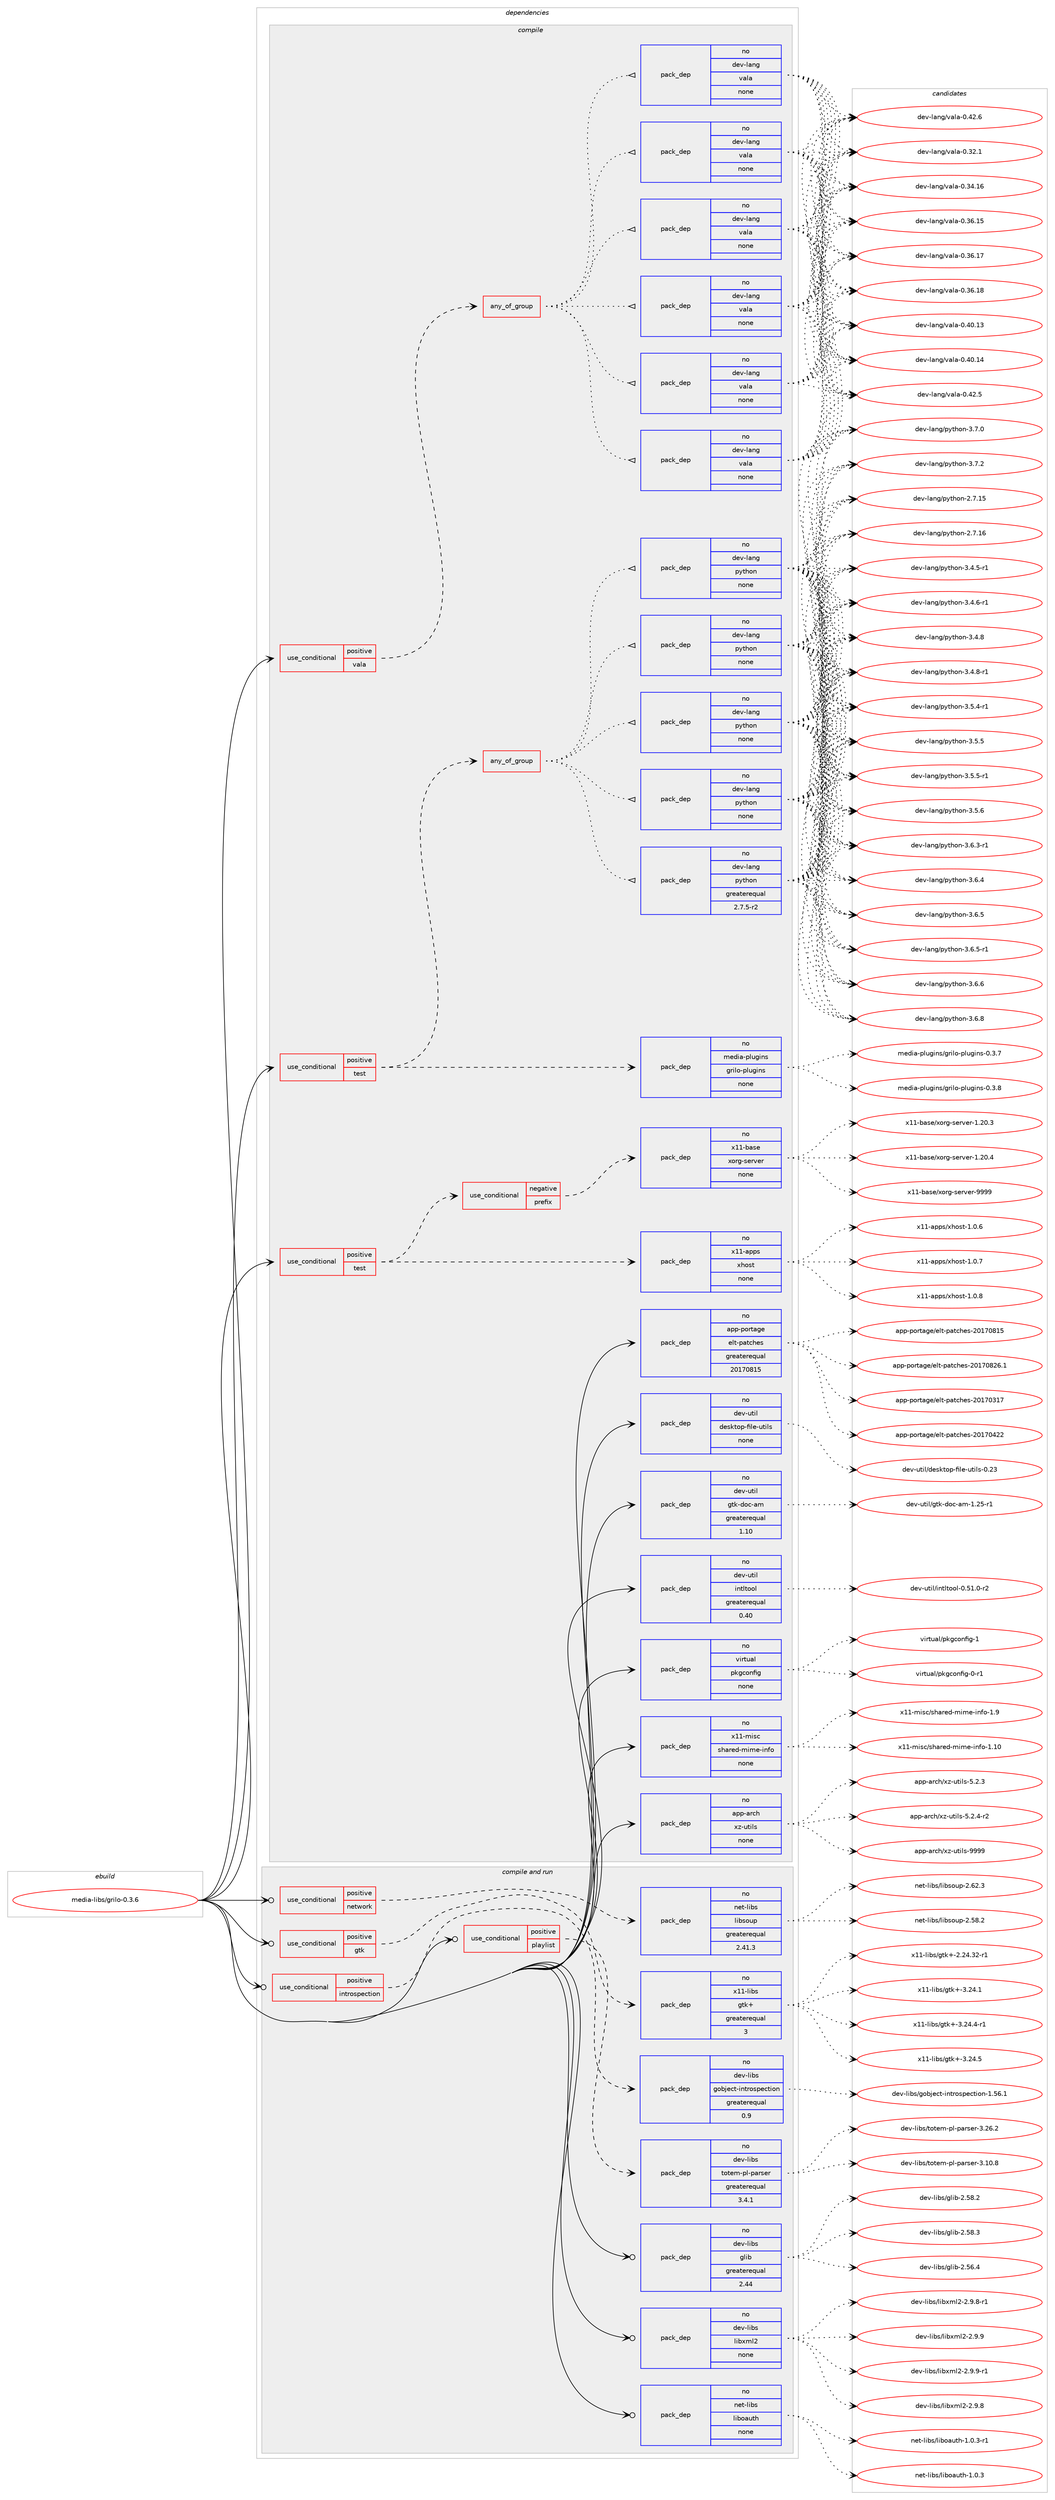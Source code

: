 digraph prolog {

# *************
# Graph options
# *************

newrank=true;
concentrate=true;
compound=true;
graph [rankdir=LR,fontname=Helvetica,fontsize=10,ranksep=1.5];#, ranksep=2.5, nodesep=0.2];
edge  [arrowhead=vee];
node  [fontname=Helvetica,fontsize=10];

# **********
# The ebuild
# **********

subgraph cluster_leftcol {
color=gray;
rank=same;
label=<<i>ebuild</i>>;
id [label="media-libs/grilo-0.3.6", color=red, width=4, href="../media-libs/grilo-0.3.6.svg"];
}

# ****************
# The dependencies
# ****************

subgraph cluster_midcol {
color=gray;
label=<<i>dependencies</i>>;
subgraph cluster_compile {
fillcolor="#eeeeee";
style=filled;
label=<<i>compile</i>>;
subgraph cond434010 {
dependency1610863 [label=<<TABLE BORDER="0" CELLBORDER="1" CELLSPACING="0" CELLPADDING="4"><TR><TD ROWSPAN="3" CELLPADDING="10">use_conditional</TD></TR><TR><TD>positive</TD></TR><TR><TD>test</TD></TR></TABLE>>, shape=none, color=red];
subgraph any25020 {
dependency1610864 [label=<<TABLE BORDER="0" CELLBORDER="1" CELLSPACING="0" CELLPADDING="4"><TR><TD CELLPADDING="10">any_of_group</TD></TR></TABLE>>, shape=none, color=red];subgraph pack1151134 {
dependency1610865 [label=<<TABLE BORDER="0" CELLBORDER="1" CELLSPACING="0" CELLPADDING="4" WIDTH="220"><TR><TD ROWSPAN="6" CELLPADDING="30">pack_dep</TD></TR><TR><TD WIDTH="110">no</TD></TR><TR><TD>dev-lang</TD></TR><TR><TD>python</TD></TR><TR><TD>none</TD></TR><TR><TD></TD></TR></TABLE>>, shape=none, color=blue];
}
dependency1610864:e -> dependency1610865:w [weight=20,style="dotted",arrowhead="oinv"];
subgraph pack1151135 {
dependency1610866 [label=<<TABLE BORDER="0" CELLBORDER="1" CELLSPACING="0" CELLPADDING="4" WIDTH="220"><TR><TD ROWSPAN="6" CELLPADDING="30">pack_dep</TD></TR><TR><TD WIDTH="110">no</TD></TR><TR><TD>dev-lang</TD></TR><TR><TD>python</TD></TR><TR><TD>none</TD></TR><TR><TD></TD></TR></TABLE>>, shape=none, color=blue];
}
dependency1610864:e -> dependency1610866:w [weight=20,style="dotted",arrowhead="oinv"];
subgraph pack1151136 {
dependency1610867 [label=<<TABLE BORDER="0" CELLBORDER="1" CELLSPACING="0" CELLPADDING="4" WIDTH="220"><TR><TD ROWSPAN="6" CELLPADDING="30">pack_dep</TD></TR><TR><TD WIDTH="110">no</TD></TR><TR><TD>dev-lang</TD></TR><TR><TD>python</TD></TR><TR><TD>none</TD></TR><TR><TD></TD></TR></TABLE>>, shape=none, color=blue];
}
dependency1610864:e -> dependency1610867:w [weight=20,style="dotted",arrowhead="oinv"];
subgraph pack1151137 {
dependency1610868 [label=<<TABLE BORDER="0" CELLBORDER="1" CELLSPACING="0" CELLPADDING="4" WIDTH="220"><TR><TD ROWSPAN="6" CELLPADDING="30">pack_dep</TD></TR><TR><TD WIDTH="110">no</TD></TR><TR><TD>dev-lang</TD></TR><TR><TD>python</TD></TR><TR><TD>none</TD></TR><TR><TD></TD></TR></TABLE>>, shape=none, color=blue];
}
dependency1610864:e -> dependency1610868:w [weight=20,style="dotted",arrowhead="oinv"];
subgraph pack1151138 {
dependency1610869 [label=<<TABLE BORDER="0" CELLBORDER="1" CELLSPACING="0" CELLPADDING="4" WIDTH="220"><TR><TD ROWSPAN="6" CELLPADDING="30">pack_dep</TD></TR><TR><TD WIDTH="110">no</TD></TR><TR><TD>dev-lang</TD></TR><TR><TD>python</TD></TR><TR><TD>greaterequal</TD></TR><TR><TD>2.7.5-r2</TD></TR></TABLE>>, shape=none, color=blue];
}
dependency1610864:e -> dependency1610869:w [weight=20,style="dotted",arrowhead="oinv"];
}
dependency1610863:e -> dependency1610864:w [weight=20,style="dashed",arrowhead="vee"];
subgraph pack1151139 {
dependency1610870 [label=<<TABLE BORDER="0" CELLBORDER="1" CELLSPACING="0" CELLPADDING="4" WIDTH="220"><TR><TD ROWSPAN="6" CELLPADDING="30">pack_dep</TD></TR><TR><TD WIDTH="110">no</TD></TR><TR><TD>media-plugins</TD></TR><TR><TD>grilo-plugins</TD></TR><TR><TD>none</TD></TR><TR><TD></TD></TR></TABLE>>, shape=none, color=blue];
}
dependency1610863:e -> dependency1610870:w [weight=20,style="dashed",arrowhead="vee"];
}
id:e -> dependency1610863:w [weight=20,style="solid",arrowhead="vee"];
subgraph cond434011 {
dependency1610871 [label=<<TABLE BORDER="0" CELLBORDER="1" CELLSPACING="0" CELLPADDING="4"><TR><TD ROWSPAN="3" CELLPADDING="10">use_conditional</TD></TR><TR><TD>positive</TD></TR><TR><TD>test</TD></TR></TABLE>>, shape=none, color=red];
subgraph cond434012 {
dependency1610872 [label=<<TABLE BORDER="0" CELLBORDER="1" CELLSPACING="0" CELLPADDING="4"><TR><TD ROWSPAN="3" CELLPADDING="10">use_conditional</TD></TR><TR><TD>negative</TD></TR><TR><TD>prefix</TD></TR></TABLE>>, shape=none, color=red];
subgraph pack1151140 {
dependency1610873 [label=<<TABLE BORDER="0" CELLBORDER="1" CELLSPACING="0" CELLPADDING="4" WIDTH="220"><TR><TD ROWSPAN="6" CELLPADDING="30">pack_dep</TD></TR><TR><TD WIDTH="110">no</TD></TR><TR><TD>x11-base</TD></TR><TR><TD>xorg-server</TD></TR><TR><TD>none</TD></TR><TR><TD></TD></TR></TABLE>>, shape=none, color=blue];
}
dependency1610872:e -> dependency1610873:w [weight=20,style="dashed",arrowhead="vee"];
}
dependency1610871:e -> dependency1610872:w [weight=20,style="dashed",arrowhead="vee"];
subgraph pack1151141 {
dependency1610874 [label=<<TABLE BORDER="0" CELLBORDER="1" CELLSPACING="0" CELLPADDING="4" WIDTH="220"><TR><TD ROWSPAN="6" CELLPADDING="30">pack_dep</TD></TR><TR><TD WIDTH="110">no</TD></TR><TR><TD>x11-apps</TD></TR><TR><TD>xhost</TD></TR><TR><TD>none</TD></TR><TR><TD></TD></TR></TABLE>>, shape=none, color=blue];
}
dependency1610871:e -> dependency1610874:w [weight=20,style="dashed",arrowhead="vee"];
}
id:e -> dependency1610871:w [weight=20,style="solid",arrowhead="vee"];
subgraph cond434013 {
dependency1610875 [label=<<TABLE BORDER="0" CELLBORDER="1" CELLSPACING="0" CELLPADDING="4"><TR><TD ROWSPAN="3" CELLPADDING="10">use_conditional</TD></TR><TR><TD>positive</TD></TR><TR><TD>vala</TD></TR></TABLE>>, shape=none, color=red];
subgraph any25021 {
dependency1610876 [label=<<TABLE BORDER="0" CELLBORDER="1" CELLSPACING="0" CELLPADDING="4"><TR><TD CELLPADDING="10">any_of_group</TD></TR></TABLE>>, shape=none, color=red];subgraph pack1151142 {
dependency1610877 [label=<<TABLE BORDER="0" CELLBORDER="1" CELLSPACING="0" CELLPADDING="4" WIDTH="220"><TR><TD ROWSPAN="6" CELLPADDING="30">pack_dep</TD></TR><TR><TD WIDTH="110">no</TD></TR><TR><TD>dev-lang</TD></TR><TR><TD>vala</TD></TR><TR><TD>none</TD></TR><TR><TD></TD></TR></TABLE>>, shape=none, color=blue];
}
dependency1610876:e -> dependency1610877:w [weight=20,style="dotted",arrowhead="oinv"];
subgraph pack1151143 {
dependency1610878 [label=<<TABLE BORDER="0" CELLBORDER="1" CELLSPACING="0" CELLPADDING="4" WIDTH="220"><TR><TD ROWSPAN="6" CELLPADDING="30">pack_dep</TD></TR><TR><TD WIDTH="110">no</TD></TR><TR><TD>dev-lang</TD></TR><TR><TD>vala</TD></TR><TR><TD>none</TD></TR><TR><TD></TD></TR></TABLE>>, shape=none, color=blue];
}
dependency1610876:e -> dependency1610878:w [weight=20,style="dotted",arrowhead="oinv"];
subgraph pack1151144 {
dependency1610879 [label=<<TABLE BORDER="0" CELLBORDER="1" CELLSPACING="0" CELLPADDING="4" WIDTH="220"><TR><TD ROWSPAN="6" CELLPADDING="30">pack_dep</TD></TR><TR><TD WIDTH="110">no</TD></TR><TR><TD>dev-lang</TD></TR><TR><TD>vala</TD></TR><TR><TD>none</TD></TR><TR><TD></TD></TR></TABLE>>, shape=none, color=blue];
}
dependency1610876:e -> dependency1610879:w [weight=20,style="dotted",arrowhead="oinv"];
subgraph pack1151145 {
dependency1610880 [label=<<TABLE BORDER="0" CELLBORDER="1" CELLSPACING="0" CELLPADDING="4" WIDTH="220"><TR><TD ROWSPAN="6" CELLPADDING="30">pack_dep</TD></TR><TR><TD WIDTH="110">no</TD></TR><TR><TD>dev-lang</TD></TR><TR><TD>vala</TD></TR><TR><TD>none</TD></TR><TR><TD></TD></TR></TABLE>>, shape=none, color=blue];
}
dependency1610876:e -> dependency1610880:w [weight=20,style="dotted",arrowhead="oinv"];
subgraph pack1151146 {
dependency1610881 [label=<<TABLE BORDER="0" CELLBORDER="1" CELLSPACING="0" CELLPADDING="4" WIDTH="220"><TR><TD ROWSPAN="6" CELLPADDING="30">pack_dep</TD></TR><TR><TD WIDTH="110">no</TD></TR><TR><TD>dev-lang</TD></TR><TR><TD>vala</TD></TR><TR><TD>none</TD></TR><TR><TD></TD></TR></TABLE>>, shape=none, color=blue];
}
dependency1610876:e -> dependency1610881:w [weight=20,style="dotted",arrowhead="oinv"];
subgraph pack1151147 {
dependency1610882 [label=<<TABLE BORDER="0" CELLBORDER="1" CELLSPACING="0" CELLPADDING="4" WIDTH="220"><TR><TD ROWSPAN="6" CELLPADDING="30">pack_dep</TD></TR><TR><TD WIDTH="110">no</TD></TR><TR><TD>dev-lang</TD></TR><TR><TD>vala</TD></TR><TR><TD>none</TD></TR><TR><TD></TD></TR></TABLE>>, shape=none, color=blue];
}
dependency1610876:e -> dependency1610882:w [weight=20,style="dotted",arrowhead="oinv"];
}
dependency1610875:e -> dependency1610876:w [weight=20,style="dashed",arrowhead="vee"];
}
id:e -> dependency1610875:w [weight=20,style="solid",arrowhead="vee"];
subgraph pack1151148 {
dependency1610883 [label=<<TABLE BORDER="0" CELLBORDER="1" CELLSPACING="0" CELLPADDING="4" WIDTH="220"><TR><TD ROWSPAN="6" CELLPADDING="30">pack_dep</TD></TR><TR><TD WIDTH="110">no</TD></TR><TR><TD>app-arch</TD></TR><TR><TD>xz-utils</TD></TR><TR><TD>none</TD></TR><TR><TD></TD></TR></TABLE>>, shape=none, color=blue];
}
id:e -> dependency1610883:w [weight=20,style="solid",arrowhead="vee"];
subgraph pack1151149 {
dependency1610884 [label=<<TABLE BORDER="0" CELLBORDER="1" CELLSPACING="0" CELLPADDING="4" WIDTH="220"><TR><TD ROWSPAN="6" CELLPADDING="30">pack_dep</TD></TR><TR><TD WIDTH="110">no</TD></TR><TR><TD>app-portage</TD></TR><TR><TD>elt-patches</TD></TR><TR><TD>greaterequal</TD></TR><TR><TD>20170815</TD></TR></TABLE>>, shape=none, color=blue];
}
id:e -> dependency1610884:w [weight=20,style="solid",arrowhead="vee"];
subgraph pack1151150 {
dependency1610885 [label=<<TABLE BORDER="0" CELLBORDER="1" CELLSPACING="0" CELLPADDING="4" WIDTH="220"><TR><TD ROWSPAN="6" CELLPADDING="30">pack_dep</TD></TR><TR><TD WIDTH="110">no</TD></TR><TR><TD>dev-util</TD></TR><TR><TD>desktop-file-utils</TD></TR><TR><TD>none</TD></TR><TR><TD></TD></TR></TABLE>>, shape=none, color=blue];
}
id:e -> dependency1610885:w [weight=20,style="solid",arrowhead="vee"];
subgraph pack1151151 {
dependency1610886 [label=<<TABLE BORDER="0" CELLBORDER="1" CELLSPACING="0" CELLPADDING="4" WIDTH="220"><TR><TD ROWSPAN="6" CELLPADDING="30">pack_dep</TD></TR><TR><TD WIDTH="110">no</TD></TR><TR><TD>dev-util</TD></TR><TR><TD>gtk-doc-am</TD></TR><TR><TD>greaterequal</TD></TR><TR><TD>1.10</TD></TR></TABLE>>, shape=none, color=blue];
}
id:e -> dependency1610886:w [weight=20,style="solid",arrowhead="vee"];
subgraph pack1151152 {
dependency1610887 [label=<<TABLE BORDER="0" CELLBORDER="1" CELLSPACING="0" CELLPADDING="4" WIDTH="220"><TR><TD ROWSPAN="6" CELLPADDING="30">pack_dep</TD></TR><TR><TD WIDTH="110">no</TD></TR><TR><TD>dev-util</TD></TR><TR><TD>intltool</TD></TR><TR><TD>greaterequal</TD></TR><TR><TD>0.40</TD></TR></TABLE>>, shape=none, color=blue];
}
id:e -> dependency1610887:w [weight=20,style="solid",arrowhead="vee"];
subgraph pack1151153 {
dependency1610888 [label=<<TABLE BORDER="0" CELLBORDER="1" CELLSPACING="0" CELLPADDING="4" WIDTH="220"><TR><TD ROWSPAN="6" CELLPADDING="30">pack_dep</TD></TR><TR><TD WIDTH="110">no</TD></TR><TR><TD>virtual</TD></TR><TR><TD>pkgconfig</TD></TR><TR><TD>none</TD></TR><TR><TD></TD></TR></TABLE>>, shape=none, color=blue];
}
id:e -> dependency1610888:w [weight=20,style="solid",arrowhead="vee"];
subgraph pack1151154 {
dependency1610889 [label=<<TABLE BORDER="0" CELLBORDER="1" CELLSPACING="0" CELLPADDING="4" WIDTH="220"><TR><TD ROWSPAN="6" CELLPADDING="30">pack_dep</TD></TR><TR><TD WIDTH="110">no</TD></TR><TR><TD>x11-misc</TD></TR><TR><TD>shared-mime-info</TD></TR><TR><TD>none</TD></TR><TR><TD></TD></TR></TABLE>>, shape=none, color=blue];
}
id:e -> dependency1610889:w [weight=20,style="solid",arrowhead="vee"];
}
subgraph cluster_compileandrun {
fillcolor="#eeeeee";
style=filled;
label=<<i>compile and run</i>>;
subgraph cond434014 {
dependency1610890 [label=<<TABLE BORDER="0" CELLBORDER="1" CELLSPACING="0" CELLPADDING="4"><TR><TD ROWSPAN="3" CELLPADDING="10">use_conditional</TD></TR><TR><TD>positive</TD></TR><TR><TD>gtk</TD></TR></TABLE>>, shape=none, color=red];
subgraph pack1151155 {
dependency1610891 [label=<<TABLE BORDER="0" CELLBORDER="1" CELLSPACING="0" CELLPADDING="4" WIDTH="220"><TR><TD ROWSPAN="6" CELLPADDING="30">pack_dep</TD></TR><TR><TD WIDTH="110">no</TD></TR><TR><TD>x11-libs</TD></TR><TR><TD>gtk+</TD></TR><TR><TD>greaterequal</TD></TR><TR><TD>3</TD></TR></TABLE>>, shape=none, color=blue];
}
dependency1610890:e -> dependency1610891:w [weight=20,style="dashed",arrowhead="vee"];
}
id:e -> dependency1610890:w [weight=20,style="solid",arrowhead="odotvee"];
subgraph cond434015 {
dependency1610892 [label=<<TABLE BORDER="0" CELLBORDER="1" CELLSPACING="0" CELLPADDING="4"><TR><TD ROWSPAN="3" CELLPADDING="10">use_conditional</TD></TR><TR><TD>positive</TD></TR><TR><TD>introspection</TD></TR></TABLE>>, shape=none, color=red];
subgraph pack1151156 {
dependency1610893 [label=<<TABLE BORDER="0" CELLBORDER="1" CELLSPACING="0" CELLPADDING="4" WIDTH="220"><TR><TD ROWSPAN="6" CELLPADDING="30">pack_dep</TD></TR><TR><TD WIDTH="110">no</TD></TR><TR><TD>dev-libs</TD></TR><TR><TD>gobject-introspection</TD></TR><TR><TD>greaterequal</TD></TR><TR><TD>0.9</TD></TR></TABLE>>, shape=none, color=blue];
}
dependency1610892:e -> dependency1610893:w [weight=20,style="dashed",arrowhead="vee"];
}
id:e -> dependency1610892:w [weight=20,style="solid",arrowhead="odotvee"];
subgraph cond434016 {
dependency1610894 [label=<<TABLE BORDER="0" CELLBORDER="1" CELLSPACING="0" CELLPADDING="4"><TR><TD ROWSPAN="3" CELLPADDING="10">use_conditional</TD></TR><TR><TD>positive</TD></TR><TR><TD>network</TD></TR></TABLE>>, shape=none, color=red];
subgraph pack1151157 {
dependency1610895 [label=<<TABLE BORDER="0" CELLBORDER="1" CELLSPACING="0" CELLPADDING="4" WIDTH="220"><TR><TD ROWSPAN="6" CELLPADDING="30">pack_dep</TD></TR><TR><TD WIDTH="110">no</TD></TR><TR><TD>net-libs</TD></TR><TR><TD>libsoup</TD></TR><TR><TD>greaterequal</TD></TR><TR><TD>2.41.3</TD></TR></TABLE>>, shape=none, color=blue];
}
dependency1610894:e -> dependency1610895:w [weight=20,style="dashed",arrowhead="vee"];
}
id:e -> dependency1610894:w [weight=20,style="solid",arrowhead="odotvee"];
subgraph cond434017 {
dependency1610896 [label=<<TABLE BORDER="0" CELLBORDER="1" CELLSPACING="0" CELLPADDING="4"><TR><TD ROWSPAN="3" CELLPADDING="10">use_conditional</TD></TR><TR><TD>positive</TD></TR><TR><TD>playlist</TD></TR></TABLE>>, shape=none, color=red];
subgraph pack1151158 {
dependency1610897 [label=<<TABLE BORDER="0" CELLBORDER="1" CELLSPACING="0" CELLPADDING="4" WIDTH="220"><TR><TD ROWSPAN="6" CELLPADDING="30">pack_dep</TD></TR><TR><TD WIDTH="110">no</TD></TR><TR><TD>dev-libs</TD></TR><TR><TD>totem-pl-parser</TD></TR><TR><TD>greaterequal</TD></TR><TR><TD>3.4.1</TD></TR></TABLE>>, shape=none, color=blue];
}
dependency1610896:e -> dependency1610897:w [weight=20,style="dashed",arrowhead="vee"];
}
id:e -> dependency1610896:w [weight=20,style="solid",arrowhead="odotvee"];
subgraph pack1151159 {
dependency1610898 [label=<<TABLE BORDER="0" CELLBORDER="1" CELLSPACING="0" CELLPADDING="4" WIDTH="220"><TR><TD ROWSPAN="6" CELLPADDING="30">pack_dep</TD></TR><TR><TD WIDTH="110">no</TD></TR><TR><TD>dev-libs</TD></TR><TR><TD>glib</TD></TR><TR><TD>greaterequal</TD></TR><TR><TD>2.44</TD></TR></TABLE>>, shape=none, color=blue];
}
id:e -> dependency1610898:w [weight=20,style="solid",arrowhead="odotvee"];
subgraph pack1151160 {
dependency1610899 [label=<<TABLE BORDER="0" CELLBORDER="1" CELLSPACING="0" CELLPADDING="4" WIDTH="220"><TR><TD ROWSPAN="6" CELLPADDING="30">pack_dep</TD></TR><TR><TD WIDTH="110">no</TD></TR><TR><TD>dev-libs</TD></TR><TR><TD>libxml2</TD></TR><TR><TD>none</TD></TR><TR><TD></TD></TR></TABLE>>, shape=none, color=blue];
}
id:e -> dependency1610899:w [weight=20,style="solid",arrowhead="odotvee"];
subgraph pack1151161 {
dependency1610900 [label=<<TABLE BORDER="0" CELLBORDER="1" CELLSPACING="0" CELLPADDING="4" WIDTH="220"><TR><TD ROWSPAN="6" CELLPADDING="30">pack_dep</TD></TR><TR><TD WIDTH="110">no</TD></TR><TR><TD>net-libs</TD></TR><TR><TD>liboauth</TD></TR><TR><TD>none</TD></TR><TR><TD></TD></TR></TABLE>>, shape=none, color=blue];
}
id:e -> dependency1610900:w [weight=20,style="solid",arrowhead="odotvee"];
}
subgraph cluster_run {
fillcolor="#eeeeee";
style=filled;
label=<<i>run</i>>;
}
}

# **************
# The candidates
# **************

subgraph cluster_choices {
rank=same;
color=gray;
label=<<i>candidates</i>>;

subgraph choice1151134 {
color=black;
nodesep=1;
choice10010111845108971101034711212111610411111045504655464953 [label="dev-lang/python-2.7.15", color=red, width=4,href="../dev-lang/python-2.7.15.svg"];
choice10010111845108971101034711212111610411111045504655464954 [label="dev-lang/python-2.7.16", color=red, width=4,href="../dev-lang/python-2.7.16.svg"];
choice1001011184510897110103471121211161041111104551465246534511449 [label="dev-lang/python-3.4.5-r1", color=red, width=4,href="../dev-lang/python-3.4.5-r1.svg"];
choice1001011184510897110103471121211161041111104551465246544511449 [label="dev-lang/python-3.4.6-r1", color=red, width=4,href="../dev-lang/python-3.4.6-r1.svg"];
choice100101118451089711010347112121116104111110455146524656 [label="dev-lang/python-3.4.8", color=red, width=4,href="../dev-lang/python-3.4.8.svg"];
choice1001011184510897110103471121211161041111104551465246564511449 [label="dev-lang/python-3.4.8-r1", color=red, width=4,href="../dev-lang/python-3.4.8-r1.svg"];
choice1001011184510897110103471121211161041111104551465346524511449 [label="dev-lang/python-3.5.4-r1", color=red, width=4,href="../dev-lang/python-3.5.4-r1.svg"];
choice100101118451089711010347112121116104111110455146534653 [label="dev-lang/python-3.5.5", color=red, width=4,href="../dev-lang/python-3.5.5.svg"];
choice1001011184510897110103471121211161041111104551465346534511449 [label="dev-lang/python-3.5.5-r1", color=red, width=4,href="../dev-lang/python-3.5.5-r1.svg"];
choice100101118451089711010347112121116104111110455146534654 [label="dev-lang/python-3.5.6", color=red, width=4,href="../dev-lang/python-3.5.6.svg"];
choice1001011184510897110103471121211161041111104551465446514511449 [label="dev-lang/python-3.6.3-r1", color=red, width=4,href="../dev-lang/python-3.6.3-r1.svg"];
choice100101118451089711010347112121116104111110455146544652 [label="dev-lang/python-3.6.4", color=red, width=4,href="../dev-lang/python-3.6.4.svg"];
choice100101118451089711010347112121116104111110455146544653 [label="dev-lang/python-3.6.5", color=red, width=4,href="../dev-lang/python-3.6.5.svg"];
choice1001011184510897110103471121211161041111104551465446534511449 [label="dev-lang/python-3.6.5-r1", color=red, width=4,href="../dev-lang/python-3.6.5-r1.svg"];
choice100101118451089711010347112121116104111110455146544654 [label="dev-lang/python-3.6.6", color=red, width=4,href="../dev-lang/python-3.6.6.svg"];
choice100101118451089711010347112121116104111110455146544656 [label="dev-lang/python-3.6.8", color=red, width=4,href="../dev-lang/python-3.6.8.svg"];
choice100101118451089711010347112121116104111110455146554648 [label="dev-lang/python-3.7.0", color=red, width=4,href="../dev-lang/python-3.7.0.svg"];
choice100101118451089711010347112121116104111110455146554650 [label="dev-lang/python-3.7.2", color=red, width=4,href="../dev-lang/python-3.7.2.svg"];
dependency1610865:e -> choice10010111845108971101034711212111610411111045504655464953:w [style=dotted,weight="100"];
dependency1610865:e -> choice10010111845108971101034711212111610411111045504655464954:w [style=dotted,weight="100"];
dependency1610865:e -> choice1001011184510897110103471121211161041111104551465246534511449:w [style=dotted,weight="100"];
dependency1610865:e -> choice1001011184510897110103471121211161041111104551465246544511449:w [style=dotted,weight="100"];
dependency1610865:e -> choice100101118451089711010347112121116104111110455146524656:w [style=dotted,weight="100"];
dependency1610865:e -> choice1001011184510897110103471121211161041111104551465246564511449:w [style=dotted,weight="100"];
dependency1610865:e -> choice1001011184510897110103471121211161041111104551465346524511449:w [style=dotted,weight="100"];
dependency1610865:e -> choice100101118451089711010347112121116104111110455146534653:w [style=dotted,weight="100"];
dependency1610865:e -> choice1001011184510897110103471121211161041111104551465346534511449:w [style=dotted,weight="100"];
dependency1610865:e -> choice100101118451089711010347112121116104111110455146534654:w [style=dotted,weight="100"];
dependency1610865:e -> choice1001011184510897110103471121211161041111104551465446514511449:w [style=dotted,weight="100"];
dependency1610865:e -> choice100101118451089711010347112121116104111110455146544652:w [style=dotted,weight="100"];
dependency1610865:e -> choice100101118451089711010347112121116104111110455146544653:w [style=dotted,weight="100"];
dependency1610865:e -> choice1001011184510897110103471121211161041111104551465446534511449:w [style=dotted,weight="100"];
dependency1610865:e -> choice100101118451089711010347112121116104111110455146544654:w [style=dotted,weight="100"];
dependency1610865:e -> choice100101118451089711010347112121116104111110455146544656:w [style=dotted,weight="100"];
dependency1610865:e -> choice100101118451089711010347112121116104111110455146554648:w [style=dotted,weight="100"];
dependency1610865:e -> choice100101118451089711010347112121116104111110455146554650:w [style=dotted,weight="100"];
}
subgraph choice1151135 {
color=black;
nodesep=1;
choice10010111845108971101034711212111610411111045504655464953 [label="dev-lang/python-2.7.15", color=red, width=4,href="../dev-lang/python-2.7.15.svg"];
choice10010111845108971101034711212111610411111045504655464954 [label="dev-lang/python-2.7.16", color=red, width=4,href="../dev-lang/python-2.7.16.svg"];
choice1001011184510897110103471121211161041111104551465246534511449 [label="dev-lang/python-3.4.5-r1", color=red, width=4,href="../dev-lang/python-3.4.5-r1.svg"];
choice1001011184510897110103471121211161041111104551465246544511449 [label="dev-lang/python-3.4.6-r1", color=red, width=4,href="../dev-lang/python-3.4.6-r1.svg"];
choice100101118451089711010347112121116104111110455146524656 [label="dev-lang/python-3.4.8", color=red, width=4,href="../dev-lang/python-3.4.8.svg"];
choice1001011184510897110103471121211161041111104551465246564511449 [label="dev-lang/python-3.4.8-r1", color=red, width=4,href="../dev-lang/python-3.4.8-r1.svg"];
choice1001011184510897110103471121211161041111104551465346524511449 [label="dev-lang/python-3.5.4-r1", color=red, width=4,href="../dev-lang/python-3.5.4-r1.svg"];
choice100101118451089711010347112121116104111110455146534653 [label="dev-lang/python-3.5.5", color=red, width=4,href="../dev-lang/python-3.5.5.svg"];
choice1001011184510897110103471121211161041111104551465346534511449 [label="dev-lang/python-3.5.5-r1", color=red, width=4,href="../dev-lang/python-3.5.5-r1.svg"];
choice100101118451089711010347112121116104111110455146534654 [label="dev-lang/python-3.5.6", color=red, width=4,href="../dev-lang/python-3.5.6.svg"];
choice1001011184510897110103471121211161041111104551465446514511449 [label="dev-lang/python-3.6.3-r1", color=red, width=4,href="../dev-lang/python-3.6.3-r1.svg"];
choice100101118451089711010347112121116104111110455146544652 [label="dev-lang/python-3.6.4", color=red, width=4,href="../dev-lang/python-3.6.4.svg"];
choice100101118451089711010347112121116104111110455146544653 [label="dev-lang/python-3.6.5", color=red, width=4,href="../dev-lang/python-3.6.5.svg"];
choice1001011184510897110103471121211161041111104551465446534511449 [label="dev-lang/python-3.6.5-r1", color=red, width=4,href="../dev-lang/python-3.6.5-r1.svg"];
choice100101118451089711010347112121116104111110455146544654 [label="dev-lang/python-3.6.6", color=red, width=4,href="../dev-lang/python-3.6.6.svg"];
choice100101118451089711010347112121116104111110455146544656 [label="dev-lang/python-3.6.8", color=red, width=4,href="../dev-lang/python-3.6.8.svg"];
choice100101118451089711010347112121116104111110455146554648 [label="dev-lang/python-3.7.0", color=red, width=4,href="../dev-lang/python-3.7.0.svg"];
choice100101118451089711010347112121116104111110455146554650 [label="dev-lang/python-3.7.2", color=red, width=4,href="../dev-lang/python-3.7.2.svg"];
dependency1610866:e -> choice10010111845108971101034711212111610411111045504655464953:w [style=dotted,weight="100"];
dependency1610866:e -> choice10010111845108971101034711212111610411111045504655464954:w [style=dotted,weight="100"];
dependency1610866:e -> choice1001011184510897110103471121211161041111104551465246534511449:w [style=dotted,weight="100"];
dependency1610866:e -> choice1001011184510897110103471121211161041111104551465246544511449:w [style=dotted,weight="100"];
dependency1610866:e -> choice100101118451089711010347112121116104111110455146524656:w [style=dotted,weight="100"];
dependency1610866:e -> choice1001011184510897110103471121211161041111104551465246564511449:w [style=dotted,weight="100"];
dependency1610866:e -> choice1001011184510897110103471121211161041111104551465346524511449:w [style=dotted,weight="100"];
dependency1610866:e -> choice100101118451089711010347112121116104111110455146534653:w [style=dotted,weight="100"];
dependency1610866:e -> choice1001011184510897110103471121211161041111104551465346534511449:w [style=dotted,weight="100"];
dependency1610866:e -> choice100101118451089711010347112121116104111110455146534654:w [style=dotted,weight="100"];
dependency1610866:e -> choice1001011184510897110103471121211161041111104551465446514511449:w [style=dotted,weight="100"];
dependency1610866:e -> choice100101118451089711010347112121116104111110455146544652:w [style=dotted,weight="100"];
dependency1610866:e -> choice100101118451089711010347112121116104111110455146544653:w [style=dotted,weight="100"];
dependency1610866:e -> choice1001011184510897110103471121211161041111104551465446534511449:w [style=dotted,weight="100"];
dependency1610866:e -> choice100101118451089711010347112121116104111110455146544654:w [style=dotted,weight="100"];
dependency1610866:e -> choice100101118451089711010347112121116104111110455146544656:w [style=dotted,weight="100"];
dependency1610866:e -> choice100101118451089711010347112121116104111110455146554648:w [style=dotted,weight="100"];
dependency1610866:e -> choice100101118451089711010347112121116104111110455146554650:w [style=dotted,weight="100"];
}
subgraph choice1151136 {
color=black;
nodesep=1;
choice10010111845108971101034711212111610411111045504655464953 [label="dev-lang/python-2.7.15", color=red, width=4,href="../dev-lang/python-2.7.15.svg"];
choice10010111845108971101034711212111610411111045504655464954 [label="dev-lang/python-2.7.16", color=red, width=4,href="../dev-lang/python-2.7.16.svg"];
choice1001011184510897110103471121211161041111104551465246534511449 [label="dev-lang/python-3.4.5-r1", color=red, width=4,href="../dev-lang/python-3.4.5-r1.svg"];
choice1001011184510897110103471121211161041111104551465246544511449 [label="dev-lang/python-3.4.6-r1", color=red, width=4,href="../dev-lang/python-3.4.6-r1.svg"];
choice100101118451089711010347112121116104111110455146524656 [label="dev-lang/python-3.4.8", color=red, width=4,href="../dev-lang/python-3.4.8.svg"];
choice1001011184510897110103471121211161041111104551465246564511449 [label="dev-lang/python-3.4.8-r1", color=red, width=4,href="../dev-lang/python-3.4.8-r1.svg"];
choice1001011184510897110103471121211161041111104551465346524511449 [label="dev-lang/python-3.5.4-r1", color=red, width=4,href="../dev-lang/python-3.5.4-r1.svg"];
choice100101118451089711010347112121116104111110455146534653 [label="dev-lang/python-3.5.5", color=red, width=4,href="../dev-lang/python-3.5.5.svg"];
choice1001011184510897110103471121211161041111104551465346534511449 [label="dev-lang/python-3.5.5-r1", color=red, width=4,href="../dev-lang/python-3.5.5-r1.svg"];
choice100101118451089711010347112121116104111110455146534654 [label="dev-lang/python-3.5.6", color=red, width=4,href="../dev-lang/python-3.5.6.svg"];
choice1001011184510897110103471121211161041111104551465446514511449 [label="dev-lang/python-3.6.3-r1", color=red, width=4,href="../dev-lang/python-3.6.3-r1.svg"];
choice100101118451089711010347112121116104111110455146544652 [label="dev-lang/python-3.6.4", color=red, width=4,href="../dev-lang/python-3.6.4.svg"];
choice100101118451089711010347112121116104111110455146544653 [label="dev-lang/python-3.6.5", color=red, width=4,href="../dev-lang/python-3.6.5.svg"];
choice1001011184510897110103471121211161041111104551465446534511449 [label="dev-lang/python-3.6.5-r1", color=red, width=4,href="../dev-lang/python-3.6.5-r1.svg"];
choice100101118451089711010347112121116104111110455146544654 [label="dev-lang/python-3.6.6", color=red, width=4,href="../dev-lang/python-3.6.6.svg"];
choice100101118451089711010347112121116104111110455146544656 [label="dev-lang/python-3.6.8", color=red, width=4,href="../dev-lang/python-3.6.8.svg"];
choice100101118451089711010347112121116104111110455146554648 [label="dev-lang/python-3.7.0", color=red, width=4,href="../dev-lang/python-3.7.0.svg"];
choice100101118451089711010347112121116104111110455146554650 [label="dev-lang/python-3.7.2", color=red, width=4,href="../dev-lang/python-3.7.2.svg"];
dependency1610867:e -> choice10010111845108971101034711212111610411111045504655464953:w [style=dotted,weight="100"];
dependency1610867:e -> choice10010111845108971101034711212111610411111045504655464954:w [style=dotted,weight="100"];
dependency1610867:e -> choice1001011184510897110103471121211161041111104551465246534511449:w [style=dotted,weight="100"];
dependency1610867:e -> choice1001011184510897110103471121211161041111104551465246544511449:w [style=dotted,weight="100"];
dependency1610867:e -> choice100101118451089711010347112121116104111110455146524656:w [style=dotted,weight="100"];
dependency1610867:e -> choice1001011184510897110103471121211161041111104551465246564511449:w [style=dotted,weight="100"];
dependency1610867:e -> choice1001011184510897110103471121211161041111104551465346524511449:w [style=dotted,weight="100"];
dependency1610867:e -> choice100101118451089711010347112121116104111110455146534653:w [style=dotted,weight="100"];
dependency1610867:e -> choice1001011184510897110103471121211161041111104551465346534511449:w [style=dotted,weight="100"];
dependency1610867:e -> choice100101118451089711010347112121116104111110455146534654:w [style=dotted,weight="100"];
dependency1610867:e -> choice1001011184510897110103471121211161041111104551465446514511449:w [style=dotted,weight="100"];
dependency1610867:e -> choice100101118451089711010347112121116104111110455146544652:w [style=dotted,weight="100"];
dependency1610867:e -> choice100101118451089711010347112121116104111110455146544653:w [style=dotted,weight="100"];
dependency1610867:e -> choice1001011184510897110103471121211161041111104551465446534511449:w [style=dotted,weight="100"];
dependency1610867:e -> choice100101118451089711010347112121116104111110455146544654:w [style=dotted,weight="100"];
dependency1610867:e -> choice100101118451089711010347112121116104111110455146544656:w [style=dotted,weight="100"];
dependency1610867:e -> choice100101118451089711010347112121116104111110455146554648:w [style=dotted,weight="100"];
dependency1610867:e -> choice100101118451089711010347112121116104111110455146554650:w [style=dotted,weight="100"];
}
subgraph choice1151137 {
color=black;
nodesep=1;
choice10010111845108971101034711212111610411111045504655464953 [label="dev-lang/python-2.7.15", color=red, width=4,href="../dev-lang/python-2.7.15.svg"];
choice10010111845108971101034711212111610411111045504655464954 [label="dev-lang/python-2.7.16", color=red, width=4,href="../dev-lang/python-2.7.16.svg"];
choice1001011184510897110103471121211161041111104551465246534511449 [label="dev-lang/python-3.4.5-r1", color=red, width=4,href="../dev-lang/python-3.4.5-r1.svg"];
choice1001011184510897110103471121211161041111104551465246544511449 [label="dev-lang/python-3.4.6-r1", color=red, width=4,href="../dev-lang/python-3.4.6-r1.svg"];
choice100101118451089711010347112121116104111110455146524656 [label="dev-lang/python-3.4.8", color=red, width=4,href="../dev-lang/python-3.4.8.svg"];
choice1001011184510897110103471121211161041111104551465246564511449 [label="dev-lang/python-3.4.8-r1", color=red, width=4,href="../dev-lang/python-3.4.8-r1.svg"];
choice1001011184510897110103471121211161041111104551465346524511449 [label="dev-lang/python-3.5.4-r1", color=red, width=4,href="../dev-lang/python-3.5.4-r1.svg"];
choice100101118451089711010347112121116104111110455146534653 [label="dev-lang/python-3.5.5", color=red, width=4,href="../dev-lang/python-3.5.5.svg"];
choice1001011184510897110103471121211161041111104551465346534511449 [label="dev-lang/python-3.5.5-r1", color=red, width=4,href="../dev-lang/python-3.5.5-r1.svg"];
choice100101118451089711010347112121116104111110455146534654 [label="dev-lang/python-3.5.6", color=red, width=4,href="../dev-lang/python-3.5.6.svg"];
choice1001011184510897110103471121211161041111104551465446514511449 [label="dev-lang/python-3.6.3-r1", color=red, width=4,href="../dev-lang/python-3.6.3-r1.svg"];
choice100101118451089711010347112121116104111110455146544652 [label="dev-lang/python-3.6.4", color=red, width=4,href="../dev-lang/python-3.6.4.svg"];
choice100101118451089711010347112121116104111110455146544653 [label="dev-lang/python-3.6.5", color=red, width=4,href="../dev-lang/python-3.6.5.svg"];
choice1001011184510897110103471121211161041111104551465446534511449 [label="dev-lang/python-3.6.5-r1", color=red, width=4,href="../dev-lang/python-3.6.5-r1.svg"];
choice100101118451089711010347112121116104111110455146544654 [label="dev-lang/python-3.6.6", color=red, width=4,href="../dev-lang/python-3.6.6.svg"];
choice100101118451089711010347112121116104111110455146544656 [label="dev-lang/python-3.6.8", color=red, width=4,href="../dev-lang/python-3.6.8.svg"];
choice100101118451089711010347112121116104111110455146554648 [label="dev-lang/python-3.7.0", color=red, width=4,href="../dev-lang/python-3.7.0.svg"];
choice100101118451089711010347112121116104111110455146554650 [label="dev-lang/python-3.7.2", color=red, width=4,href="../dev-lang/python-3.7.2.svg"];
dependency1610868:e -> choice10010111845108971101034711212111610411111045504655464953:w [style=dotted,weight="100"];
dependency1610868:e -> choice10010111845108971101034711212111610411111045504655464954:w [style=dotted,weight="100"];
dependency1610868:e -> choice1001011184510897110103471121211161041111104551465246534511449:w [style=dotted,weight="100"];
dependency1610868:e -> choice1001011184510897110103471121211161041111104551465246544511449:w [style=dotted,weight="100"];
dependency1610868:e -> choice100101118451089711010347112121116104111110455146524656:w [style=dotted,weight="100"];
dependency1610868:e -> choice1001011184510897110103471121211161041111104551465246564511449:w [style=dotted,weight="100"];
dependency1610868:e -> choice1001011184510897110103471121211161041111104551465346524511449:w [style=dotted,weight="100"];
dependency1610868:e -> choice100101118451089711010347112121116104111110455146534653:w [style=dotted,weight="100"];
dependency1610868:e -> choice1001011184510897110103471121211161041111104551465346534511449:w [style=dotted,weight="100"];
dependency1610868:e -> choice100101118451089711010347112121116104111110455146534654:w [style=dotted,weight="100"];
dependency1610868:e -> choice1001011184510897110103471121211161041111104551465446514511449:w [style=dotted,weight="100"];
dependency1610868:e -> choice100101118451089711010347112121116104111110455146544652:w [style=dotted,weight="100"];
dependency1610868:e -> choice100101118451089711010347112121116104111110455146544653:w [style=dotted,weight="100"];
dependency1610868:e -> choice1001011184510897110103471121211161041111104551465446534511449:w [style=dotted,weight="100"];
dependency1610868:e -> choice100101118451089711010347112121116104111110455146544654:w [style=dotted,weight="100"];
dependency1610868:e -> choice100101118451089711010347112121116104111110455146544656:w [style=dotted,weight="100"];
dependency1610868:e -> choice100101118451089711010347112121116104111110455146554648:w [style=dotted,weight="100"];
dependency1610868:e -> choice100101118451089711010347112121116104111110455146554650:w [style=dotted,weight="100"];
}
subgraph choice1151138 {
color=black;
nodesep=1;
choice10010111845108971101034711212111610411111045504655464953 [label="dev-lang/python-2.7.15", color=red, width=4,href="../dev-lang/python-2.7.15.svg"];
choice10010111845108971101034711212111610411111045504655464954 [label="dev-lang/python-2.7.16", color=red, width=4,href="../dev-lang/python-2.7.16.svg"];
choice1001011184510897110103471121211161041111104551465246534511449 [label="dev-lang/python-3.4.5-r1", color=red, width=4,href="../dev-lang/python-3.4.5-r1.svg"];
choice1001011184510897110103471121211161041111104551465246544511449 [label="dev-lang/python-3.4.6-r1", color=red, width=4,href="../dev-lang/python-3.4.6-r1.svg"];
choice100101118451089711010347112121116104111110455146524656 [label="dev-lang/python-3.4.8", color=red, width=4,href="../dev-lang/python-3.4.8.svg"];
choice1001011184510897110103471121211161041111104551465246564511449 [label="dev-lang/python-3.4.8-r1", color=red, width=4,href="../dev-lang/python-3.4.8-r1.svg"];
choice1001011184510897110103471121211161041111104551465346524511449 [label="dev-lang/python-3.5.4-r1", color=red, width=4,href="../dev-lang/python-3.5.4-r1.svg"];
choice100101118451089711010347112121116104111110455146534653 [label="dev-lang/python-3.5.5", color=red, width=4,href="../dev-lang/python-3.5.5.svg"];
choice1001011184510897110103471121211161041111104551465346534511449 [label="dev-lang/python-3.5.5-r1", color=red, width=4,href="../dev-lang/python-3.5.5-r1.svg"];
choice100101118451089711010347112121116104111110455146534654 [label="dev-lang/python-3.5.6", color=red, width=4,href="../dev-lang/python-3.5.6.svg"];
choice1001011184510897110103471121211161041111104551465446514511449 [label="dev-lang/python-3.6.3-r1", color=red, width=4,href="../dev-lang/python-3.6.3-r1.svg"];
choice100101118451089711010347112121116104111110455146544652 [label="dev-lang/python-3.6.4", color=red, width=4,href="../dev-lang/python-3.6.4.svg"];
choice100101118451089711010347112121116104111110455146544653 [label="dev-lang/python-3.6.5", color=red, width=4,href="../dev-lang/python-3.6.5.svg"];
choice1001011184510897110103471121211161041111104551465446534511449 [label="dev-lang/python-3.6.5-r1", color=red, width=4,href="../dev-lang/python-3.6.5-r1.svg"];
choice100101118451089711010347112121116104111110455146544654 [label="dev-lang/python-3.6.6", color=red, width=4,href="../dev-lang/python-3.6.6.svg"];
choice100101118451089711010347112121116104111110455146544656 [label="dev-lang/python-3.6.8", color=red, width=4,href="../dev-lang/python-3.6.8.svg"];
choice100101118451089711010347112121116104111110455146554648 [label="dev-lang/python-3.7.0", color=red, width=4,href="../dev-lang/python-3.7.0.svg"];
choice100101118451089711010347112121116104111110455146554650 [label="dev-lang/python-3.7.2", color=red, width=4,href="../dev-lang/python-3.7.2.svg"];
dependency1610869:e -> choice10010111845108971101034711212111610411111045504655464953:w [style=dotted,weight="100"];
dependency1610869:e -> choice10010111845108971101034711212111610411111045504655464954:w [style=dotted,weight="100"];
dependency1610869:e -> choice1001011184510897110103471121211161041111104551465246534511449:w [style=dotted,weight="100"];
dependency1610869:e -> choice1001011184510897110103471121211161041111104551465246544511449:w [style=dotted,weight="100"];
dependency1610869:e -> choice100101118451089711010347112121116104111110455146524656:w [style=dotted,weight="100"];
dependency1610869:e -> choice1001011184510897110103471121211161041111104551465246564511449:w [style=dotted,weight="100"];
dependency1610869:e -> choice1001011184510897110103471121211161041111104551465346524511449:w [style=dotted,weight="100"];
dependency1610869:e -> choice100101118451089711010347112121116104111110455146534653:w [style=dotted,weight="100"];
dependency1610869:e -> choice1001011184510897110103471121211161041111104551465346534511449:w [style=dotted,weight="100"];
dependency1610869:e -> choice100101118451089711010347112121116104111110455146534654:w [style=dotted,weight="100"];
dependency1610869:e -> choice1001011184510897110103471121211161041111104551465446514511449:w [style=dotted,weight="100"];
dependency1610869:e -> choice100101118451089711010347112121116104111110455146544652:w [style=dotted,weight="100"];
dependency1610869:e -> choice100101118451089711010347112121116104111110455146544653:w [style=dotted,weight="100"];
dependency1610869:e -> choice1001011184510897110103471121211161041111104551465446534511449:w [style=dotted,weight="100"];
dependency1610869:e -> choice100101118451089711010347112121116104111110455146544654:w [style=dotted,weight="100"];
dependency1610869:e -> choice100101118451089711010347112121116104111110455146544656:w [style=dotted,weight="100"];
dependency1610869:e -> choice100101118451089711010347112121116104111110455146554648:w [style=dotted,weight="100"];
dependency1610869:e -> choice100101118451089711010347112121116104111110455146554650:w [style=dotted,weight="100"];
}
subgraph choice1151139 {
color=black;
nodesep=1;
choice10910110010597451121081171031051101154710311410510811145112108117103105110115454846514655 [label="media-plugins/grilo-plugins-0.3.7", color=red, width=4,href="../media-plugins/grilo-plugins-0.3.7.svg"];
choice10910110010597451121081171031051101154710311410510811145112108117103105110115454846514656 [label="media-plugins/grilo-plugins-0.3.8", color=red, width=4,href="../media-plugins/grilo-plugins-0.3.8.svg"];
dependency1610870:e -> choice10910110010597451121081171031051101154710311410510811145112108117103105110115454846514655:w [style=dotted,weight="100"];
dependency1610870:e -> choice10910110010597451121081171031051101154710311410510811145112108117103105110115454846514656:w [style=dotted,weight="100"];
}
subgraph choice1151140 {
color=black;
nodesep=1;
choice1204949459897115101471201111141034511510111411810111445494650484651 [label="x11-base/xorg-server-1.20.3", color=red, width=4,href="../x11-base/xorg-server-1.20.3.svg"];
choice1204949459897115101471201111141034511510111411810111445494650484652 [label="x11-base/xorg-server-1.20.4", color=red, width=4,href="../x11-base/xorg-server-1.20.4.svg"];
choice120494945989711510147120111114103451151011141181011144557575757 [label="x11-base/xorg-server-9999", color=red, width=4,href="../x11-base/xorg-server-9999.svg"];
dependency1610873:e -> choice1204949459897115101471201111141034511510111411810111445494650484651:w [style=dotted,weight="100"];
dependency1610873:e -> choice1204949459897115101471201111141034511510111411810111445494650484652:w [style=dotted,weight="100"];
dependency1610873:e -> choice120494945989711510147120111114103451151011141181011144557575757:w [style=dotted,weight="100"];
}
subgraph choice1151141 {
color=black;
nodesep=1;
choice1204949459711211211547120104111115116454946484654 [label="x11-apps/xhost-1.0.6", color=red, width=4,href="../x11-apps/xhost-1.0.6.svg"];
choice1204949459711211211547120104111115116454946484655 [label="x11-apps/xhost-1.0.7", color=red, width=4,href="../x11-apps/xhost-1.0.7.svg"];
choice1204949459711211211547120104111115116454946484656 [label="x11-apps/xhost-1.0.8", color=red, width=4,href="../x11-apps/xhost-1.0.8.svg"];
dependency1610874:e -> choice1204949459711211211547120104111115116454946484654:w [style=dotted,weight="100"];
dependency1610874:e -> choice1204949459711211211547120104111115116454946484655:w [style=dotted,weight="100"];
dependency1610874:e -> choice1204949459711211211547120104111115116454946484656:w [style=dotted,weight="100"];
}
subgraph choice1151142 {
color=black;
nodesep=1;
choice100101118451089711010347118971089745484651504649 [label="dev-lang/vala-0.32.1", color=red, width=4,href="../dev-lang/vala-0.32.1.svg"];
choice10010111845108971101034711897108974548465152464954 [label="dev-lang/vala-0.34.16", color=red, width=4,href="../dev-lang/vala-0.34.16.svg"];
choice10010111845108971101034711897108974548465154464953 [label="dev-lang/vala-0.36.15", color=red, width=4,href="../dev-lang/vala-0.36.15.svg"];
choice10010111845108971101034711897108974548465154464955 [label="dev-lang/vala-0.36.17", color=red, width=4,href="../dev-lang/vala-0.36.17.svg"];
choice10010111845108971101034711897108974548465154464956 [label="dev-lang/vala-0.36.18", color=red, width=4,href="../dev-lang/vala-0.36.18.svg"];
choice10010111845108971101034711897108974548465248464951 [label="dev-lang/vala-0.40.13", color=red, width=4,href="../dev-lang/vala-0.40.13.svg"];
choice10010111845108971101034711897108974548465248464952 [label="dev-lang/vala-0.40.14", color=red, width=4,href="../dev-lang/vala-0.40.14.svg"];
choice100101118451089711010347118971089745484652504653 [label="dev-lang/vala-0.42.5", color=red, width=4,href="../dev-lang/vala-0.42.5.svg"];
choice100101118451089711010347118971089745484652504654 [label="dev-lang/vala-0.42.6", color=red, width=4,href="../dev-lang/vala-0.42.6.svg"];
dependency1610877:e -> choice100101118451089711010347118971089745484651504649:w [style=dotted,weight="100"];
dependency1610877:e -> choice10010111845108971101034711897108974548465152464954:w [style=dotted,weight="100"];
dependency1610877:e -> choice10010111845108971101034711897108974548465154464953:w [style=dotted,weight="100"];
dependency1610877:e -> choice10010111845108971101034711897108974548465154464955:w [style=dotted,weight="100"];
dependency1610877:e -> choice10010111845108971101034711897108974548465154464956:w [style=dotted,weight="100"];
dependency1610877:e -> choice10010111845108971101034711897108974548465248464951:w [style=dotted,weight="100"];
dependency1610877:e -> choice10010111845108971101034711897108974548465248464952:w [style=dotted,weight="100"];
dependency1610877:e -> choice100101118451089711010347118971089745484652504653:w [style=dotted,weight="100"];
dependency1610877:e -> choice100101118451089711010347118971089745484652504654:w [style=dotted,weight="100"];
}
subgraph choice1151143 {
color=black;
nodesep=1;
choice100101118451089711010347118971089745484651504649 [label="dev-lang/vala-0.32.1", color=red, width=4,href="../dev-lang/vala-0.32.1.svg"];
choice10010111845108971101034711897108974548465152464954 [label="dev-lang/vala-0.34.16", color=red, width=4,href="../dev-lang/vala-0.34.16.svg"];
choice10010111845108971101034711897108974548465154464953 [label="dev-lang/vala-0.36.15", color=red, width=4,href="../dev-lang/vala-0.36.15.svg"];
choice10010111845108971101034711897108974548465154464955 [label="dev-lang/vala-0.36.17", color=red, width=4,href="../dev-lang/vala-0.36.17.svg"];
choice10010111845108971101034711897108974548465154464956 [label="dev-lang/vala-0.36.18", color=red, width=4,href="../dev-lang/vala-0.36.18.svg"];
choice10010111845108971101034711897108974548465248464951 [label="dev-lang/vala-0.40.13", color=red, width=4,href="../dev-lang/vala-0.40.13.svg"];
choice10010111845108971101034711897108974548465248464952 [label="dev-lang/vala-0.40.14", color=red, width=4,href="../dev-lang/vala-0.40.14.svg"];
choice100101118451089711010347118971089745484652504653 [label="dev-lang/vala-0.42.5", color=red, width=4,href="../dev-lang/vala-0.42.5.svg"];
choice100101118451089711010347118971089745484652504654 [label="dev-lang/vala-0.42.6", color=red, width=4,href="../dev-lang/vala-0.42.6.svg"];
dependency1610878:e -> choice100101118451089711010347118971089745484651504649:w [style=dotted,weight="100"];
dependency1610878:e -> choice10010111845108971101034711897108974548465152464954:w [style=dotted,weight="100"];
dependency1610878:e -> choice10010111845108971101034711897108974548465154464953:w [style=dotted,weight="100"];
dependency1610878:e -> choice10010111845108971101034711897108974548465154464955:w [style=dotted,weight="100"];
dependency1610878:e -> choice10010111845108971101034711897108974548465154464956:w [style=dotted,weight="100"];
dependency1610878:e -> choice10010111845108971101034711897108974548465248464951:w [style=dotted,weight="100"];
dependency1610878:e -> choice10010111845108971101034711897108974548465248464952:w [style=dotted,weight="100"];
dependency1610878:e -> choice100101118451089711010347118971089745484652504653:w [style=dotted,weight="100"];
dependency1610878:e -> choice100101118451089711010347118971089745484652504654:w [style=dotted,weight="100"];
}
subgraph choice1151144 {
color=black;
nodesep=1;
choice100101118451089711010347118971089745484651504649 [label="dev-lang/vala-0.32.1", color=red, width=4,href="../dev-lang/vala-0.32.1.svg"];
choice10010111845108971101034711897108974548465152464954 [label="dev-lang/vala-0.34.16", color=red, width=4,href="../dev-lang/vala-0.34.16.svg"];
choice10010111845108971101034711897108974548465154464953 [label="dev-lang/vala-0.36.15", color=red, width=4,href="../dev-lang/vala-0.36.15.svg"];
choice10010111845108971101034711897108974548465154464955 [label="dev-lang/vala-0.36.17", color=red, width=4,href="../dev-lang/vala-0.36.17.svg"];
choice10010111845108971101034711897108974548465154464956 [label="dev-lang/vala-0.36.18", color=red, width=4,href="../dev-lang/vala-0.36.18.svg"];
choice10010111845108971101034711897108974548465248464951 [label="dev-lang/vala-0.40.13", color=red, width=4,href="../dev-lang/vala-0.40.13.svg"];
choice10010111845108971101034711897108974548465248464952 [label="dev-lang/vala-0.40.14", color=red, width=4,href="../dev-lang/vala-0.40.14.svg"];
choice100101118451089711010347118971089745484652504653 [label="dev-lang/vala-0.42.5", color=red, width=4,href="../dev-lang/vala-0.42.5.svg"];
choice100101118451089711010347118971089745484652504654 [label="dev-lang/vala-0.42.6", color=red, width=4,href="../dev-lang/vala-0.42.6.svg"];
dependency1610879:e -> choice100101118451089711010347118971089745484651504649:w [style=dotted,weight="100"];
dependency1610879:e -> choice10010111845108971101034711897108974548465152464954:w [style=dotted,weight="100"];
dependency1610879:e -> choice10010111845108971101034711897108974548465154464953:w [style=dotted,weight="100"];
dependency1610879:e -> choice10010111845108971101034711897108974548465154464955:w [style=dotted,weight="100"];
dependency1610879:e -> choice10010111845108971101034711897108974548465154464956:w [style=dotted,weight="100"];
dependency1610879:e -> choice10010111845108971101034711897108974548465248464951:w [style=dotted,weight="100"];
dependency1610879:e -> choice10010111845108971101034711897108974548465248464952:w [style=dotted,weight="100"];
dependency1610879:e -> choice100101118451089711010347118971089745484652504653:w [style=dotted,weight="100"];
dependency1610879:e -> choice100101118451089711010347118971089745484652504654:w [style=dotted,weight="100"];
}
subgraph choice1151145 {
color=black;
nodesep=1;
choice100101118451089711010347118971089745484651504649 [label="dev-lang/vala-0.32.1", color=red, width=4,href="../dev-lang/vala-0.32.1.svg"];
choice10010111845108971101034711897108974548465152464954 [label="dev-lang/vala-0.34.16", color=red, width=4,href="../dev-lang/vala-0.34.16.svg"];
choice10010111845108971101034711897108974548465154464953 [label="dev-lang/vala-0.36.15", color=red, width=4,href="../dev-lang/vala-0.36.15.svg"];
choice10010111845108971101034711897108974548465154464955 [label="dev-lang/vala-0.36.17", color=red, width=4,href="../dev-lang/vala-0.36.17.svg"];
choice10010111845108971101034711897108974548465154464956 [label="dev-lang/vala-0.36.18", color=red, width=4,href="../dev-lang/vala-0.36.18.svg"];
choice10010111845108971101034711897108974548465248464951 [label="dev-lang/vala-0.40.13", color=red, width=4,href="../dev-lang/vala-0.40.13.svg"];
choice10010111845108971101034711897108974548465248464952 [label="dev-lang/vala-0.40.14", color=red, width=4,href="../dev-lang/vala-0.40.14.svg"];
choice100101118451089711010347118971089745484652504653 [label="dev-lang/vala-0.42.5", color=red, width=4,href="../dev-lang/vala-0.42.5.svg"];
choice100101118451089711010347118971089745484652504654 [label="dev-lang/vala-0.42.6", color=red, width=4,href="../dev-lang/vala-0.42.6.svg"];
dependency1610880:e -> choice100101118451089711010347118971089745484651504649:w [style=dotted,weight="100"];
dependency1610880:e -> choice10010111845108971101034711897108974548465152464954:w [style=dotted,weight="100"];
dependency1610880:e -> choice10010111845108971101034711897108974548465154464953:w [style=dotted,weight="100"];
dependency1610880:e -> choice10010111845108971101034711897108974548465154464955:w [style=dotted,weight="100"];
dependency1610880:e -> choice10010111845108971101034711897108974548465154464956:w [style=dotted,weight="100"];
dependency1610880:e -> choice10010111845108971101034711897108974548465248464951:w [style=dotted,weight="100"];
dependency1610880:e -> choice10010111845108971101034711897108974548465248464952:w [style=dotted,weight="100"];
dependency1610880:e -> choice100101118451089711010347118971089745484652504653:w [style=dotted,weight="100"];
dependency1610880:e -> choice100101118451089711010347118971089745484652504654:w [style=dotted,weight="100"];
}
subgraph choice1151146 {
color=black;
nodesep=1;
choice100101118451089711010347118971089745484651504649 [label="dev-lang/vala-0.32.1", color=red, width=4,href="../dev-lang/vala-0.32.1.svg"];
choice10010111845108971101034711897108974548465152464954 [label="dev-lang/vala-0.34.16", color=red, width=4,href="../dev-lang/vala-0.34.16.svg"];
choice10010111845108971101034711897108974548465154464953 [label="dev-lang/vala-0.36.15", color=red, width=4,href="../dev-lang/vala-0.36.15.svg"];
choice10010111845108971101034711897108974548465154464955 [label="dev-lang/vala-0.36.17", color=red, width=4,href="../dev-lang/vala-0.36.17.svg"];
choice10010111845108971101034711897108974548465154464956 [label="dev-lang/vala-0.36.18", color=red, width=4,href="../dev-lang/vala-0.36.18.svg"];
choice10010111845108971101034711897108974548465248464951 [label="dev-lang/vala-0.40.13", color=red, width=4,href="../dev-lang/vala-0.40.13.svg"];
choice10010111845108971101034711897108974548465248464952 [label="dev-lang/vala-0.40.14", color=red, width=4,href="../dev-lang/vala-0.40.14.svg"];
choice100101118451089711010347118971089745484652504653 [label="dev-lang/vala-0.42.5", color=red, width=4,href="../dev-lang/vala-0.42.5.svg"];
choice100101118451089711010347118971089745484652504654 [label="dev-lang/vala-0.42.6", color=red, width=4,href="../dev-lang/vala-0.42.6.svg"];
dependency1610881:e -> choice100101118451089711010347118971089745484651504649:w [style=dotted,weight="100"];
dependency1610881:e -> choice10010111845108971101034711897108974548465152464954:w [style=dotted,weight="100"];
dependency1610881:e -> choice10010111845108971101034711897108974548465154464953:w [style=dotted,weight="100"];
dependency1610881:e -> choice10010111845108971101034711897108974548465154464955:w [style=dotted,weight="100"];
dependency1610881:e -> choice10010111845108971101034711897108974548465154464956:w [style=dotted,weight="100"];
dependency1610881:e -> choice10010111845108971101034711897108974548465248464951:w [style=dotted,weight="100"];
dependency1610881:e -> choice10010111845108971101034711897108974548465248464952:w [style=dotted,weight="100"];
dependency1610881:e -> choice100101118451089711010347118971089745484652504653:w [style=dotted,weight="100"];
dependency1610881:e -> choice100101118451089711010347118971089745484652504654:w [style=dotted,weight="100"];
}
subgraph choice1151147 {
color=black;
nodesep=1;
choice100101118451089711010347118971089745484651504649 [label="dev-lang/vala-0.32.1", color=red, width=4,href="../dev-lang/vala-0.32.1.svg"];
choice10010111845108971101034711897108974548465152464954 [label="dev-lang/vala-0.34.16", color=red, width=4,href="../dev-lang/vala-0.34.16.svg"];
choice10010111845108971101034711897108974548465154464953 [label="dev-lang/vala-0.36.15", color=red, width=4,href="../dev-lang/vala-0.36.15.svg"];
choice10010111845108971101034711897108974548465154464955 [label="dev-lang/vala-0.36.17", color=red, width=4,href="../dev-lang/vala-0.36.17.svg"];
choice10010111845108971101034711897108974548465154464956 [label="dev-lang/vala-0.36.18", color=red, width=4,href="../dev-lang/vala-0.36.18.svg"];
choice10010111845108971101034711897108974548465248464951 [label="dev-lang/vala-0.40.13", color=red, width=4,href="../dev-lang/vala-0.40.13.svg"];
choice10010111845108971101034711897108974548465248464952 [label="dev-lang/vala-0.40.14", color=red, width=4,href="../dev-lang/vala-0.40.14.svg"];
choice100101118451089711010347118971089745484652504653 [label="dev-lang/vala-0.42.5", color=red, width=4,href="../dev-lang/vala-0.42.5.svg"];
choice100101118451089711010347118971089745484652504654 [label="dev-lang/vala-0.42.6", color=red, width=4,href="../dev-lang/vala-0.42.6.svg"];
dependency1610882:e -> choice100101118451089711010347118971089745484651504649:w [style=dotted,weight="100"];
dependency1610882:e -> choice10010111845108971101034711897108974548465152464954:w [style=dotted,weight="100"];
dependency1610882:e -> choice10010111845108971101034711897108974548465154464953:w [style=dotted,weight="100"];
dependency1610882:e -> choice10010111845108971101034711897108974548465154464955:w [style=dotted,weight="100"];
dependency1610882:e -> choice10010111845108971101034711897108974548465154464956:w [style=dotted,weight="100"];
dependency1610882:e -> choice10010111845108971101034711897108974548465248464951:w [style=dotted,weight="100"];
dependency1610882:e -> choice10010111845108971101034711897108974548465248464952:w [style=dotted,weight="100"];
dependency1610882:e -> choice100101118451089711010347118971089745484652504653:w [style=dotted,weight="100"];
dependency1610882:e -> choice100101118451089711010347118971089745484652504654:w [style=dotted,weight="100"];
}
subgraph choice1151148 {
color=black;
nodesep=1;
choice971121124597114991044712012245117116105108115455346504651 [label="app-arch/xz-utils-5.2.3", color=red, width=4,href="../app-arch/xz-utils-5.2.3.svg"];
choice9711211245971149910447120122451171161051081154553465046524511450 [label="app-arch/xz-utils-5.2.4-r2", color=red, width=4,href="../app-arch/xz-utils-5.2.4-r2.svg"];
choice9711211245971149910447120122451171161051081154557575757 [label="app-arch/xz-utils-9999", color=red, width=4,href="../app-arch/xz-utils-9999.svg"];
dependency1610883:e -> choice971121124597114991044712012245117116105108115455346504651:w [style=dotted,weight="100"];
dependency1610883:e -> choice9711211245971149910447120122451171161051081154553465046524511450:w [style=dotted,weight="100"];
dependency1610883:e -> choice9711211245971149910447120122451171161051081154557575757:w [style=dotted,weight="100"];
}
subgraph choice1151149 {
color=black;
nodesep=1;
choice97112112451121111141169710310147101108116451129711699104101115455048495548514955 [label="app-portage/elt-patches-20170317", color=red, width=4,href="../app-portage/elt-patches-20170317.svg"];
choice97112112451121111141169710310147101108116451129711699104101115455048495548525050 [label="app-portage/elt-patches-20170422", color=red, width=4,href="../app-portage/elt-patches-20170422.svg"];
choice97112112451121111141169710310147101108116451129711699104101115455048495548564953 [label="app-portage/elt-patches-20170815", color=red, width=4,href="../app-portage/elt-patches-20170815.svg"];
choice971121124511211111411697103101471011081164511297116991041011154550484955485650544649 [label="app-portage/elt-patches-20170826.1", color=red, width=4,href="../app-portage/elt-patches-20170826.1.svg"];
dependency1610884:e -> choice97112112451121111141169710310147101108116451129711699104101115455048495548514955:w [style=dotted,weight="100"];
dependency1610884:e -> choice97112112451121111141169710310147101108116451129711699104101115455048495548525050:w [style=dotted,weight="100"];
dependency1610884:e -> choice97112112451121111141169710310147101108116451129711699104101115455048495548564953:w [style=dotted,weight="100"];
dependency1610884:e -> choice971121124511211111411697103101471011081164511297116991041011154550484955485650544649:w [style=dotted,weight="100"];
}
subgraph choice1151150 {
color=black;
nodesep=1;
choice100101118451171161051084710010111510711611111245102105108101451171161051081154548465051 [label="dev-util/desktop-file-utils-0.23", color=red, width=4,href="../dev-util/desktop-file-utils-0.23.svg"];
dependency1610885:e -> choice100101118451171161051084710010111510711611111245102105108101451171161051081154548465051:w [style=dotted,weight="100"];
}
subgraph choice1151151 {
color=black;
nodesep=1;
choice10010111845117116105108471031161074510011199459710945494650534511449 [label="dev-util/gtk-doc-am-1.25-r1", color=red, width=4,href="../dev-util/gtk-doc-am-1.25-r1.svg"];
dependency1610886:e -> choice10010111845117116105108471031161074510011199459710945494650534511449:w [style=dotted,weight="100"];
}
subgraph choice1151152 {
color=black;
nodesep=1;
choice1001011184511711610510847105110116108116111111108454846534946484511450 [label="dev-util/intltool-0.51.0-r2", color=red, width=4,href="../dev-util/intltool-0.51.0-r2.svg"];
dependency1610887:e -> choice1001011184511711610510847105110116108116111111108454846534946484511450:w [style=dotted,weight="100"];
}
subgraph choice1151153 {
color=black;
nodesep=1;
choice11810511411611797108471121071039911111010210510345484511449 [label="virtual/pkgconfig-0-r1", color=red, width=4,href="../virtual/pkgconfig-0-r1.svg"];
choice1181051141161179710847112107103991111101021051034549 [label="virtual/pkgconfig-1", color=red, width=4,href="../virtual/pkgconfig-1.svg"];
dependency1610888:e -> choice11810511411611797108471121071039911111010210510345484511449:w [style=dotted,weight="100"];
dependency1610888:e -> choice1181051141161179710847112107103991111101021051034549:w [style=dotted,weight="100"];
}
subgraph choice1151154 {
color=black;
nodesep=1;
choice12049494510910511599471151049711410110045109105109101451051101021114549464948 [label="x11-misc/shared-mime-info-1.10", color=red, width=4,href="../x11-misc/shared-mime-info-1.10.svg"];
choice120494945109105115994711510497114101100451091051091014510511010211145494657 [label="x11-misc/shared-mime-info-1.9", color=red, width=4,href="../x11-misc/shared-mime-info-1.9.svg"];
dependency1610889:e -> choice12049494510910511599471151049711410110045109105109101451051101021114549464948:w [style=dotted,weight="100"];
dependency1610889:e -> choice120494945109105115994711510497114101100451091051091014510511010211145494657:w [style=dotted,weight="100"];
}
subgraph choice1151155 {
color=black;
nodesep=1;
choice12049494510810598115471031161074345504650524651504511449 [label="x11-libs/gtk+-2.24.32-r1", color=red, width=4,href="../x11-libs/gtk+-2.24.32-r1.svg"];
choice12049494510810598115471031161074345514650524649 [label="x11-libs/gtk+-3.24.1", color=red, width=4,href="../x11-libs/gtk+-3.24.1.svg"];
choice120494945108105981154710311610743455146505246524511449 [label="x11-libs/gtk+-3.24.4-r1", color=red, width=4,href="../x11-libs/gtk+-3.24.4-r1.svg"];
choice12049494510810598115471031161074345514650524653 [label="x11-libs/gtk+-3.24.5", color=red, width=4,href="../x11-libs/gtk+-3.24.5.svg"];
dependency1610891:e -> choice12049494510810598115471031161074345504650524651504511449:w [style=dotted,weight="100"];
dependency1610891:e -> choice12049494510810598115471031161074345514650524649:w [style=dotted,weight="100"];
dependency1610891:e -> choice120494945108105981154710311610743455146505246524511449:w [style=dotted,weight="100"];
dependency1610891:e -> choice12049494510810598115471031161074345514650524653:w [style=dotted,weight="100"];
}
subgraph choice1151156 {
color=black;
nodesep=1;
choice1001011184510810598115471031119810610199116451051101161141111151121019911610511111045494653544649 [label="dev-libs/gobject-introspection-1.56.1", color=red, width=4,href="../dev-libs/gobject-introspection-1.56.1.svg"];
dependency1610893:e -> choice1001011184510810598115471031119810610199116451051101161141111151121019911610511111045494653544649:w [style=dotted,weight="100"];
}
subgraph choice1151157 {
color=black;
nodesep=1;
choice1101011164510810598115471081059811511111711245504653564650 [label="net-libs/libsoup-2.58.2", color=red, width=4,href="../net-libs/libsoup-2.58.2.svg"];
choice1101011164510810598115471081059811511111711245504654504651 [label="net-libs/libsoup-2.62.3", color=red, width=4,href="../net-libs/libsoup-2.62.3.svg"];
dependency1610895:e -> choice1101011164510810598115471081059811511111711245504653564650:w [style=dotted,weight="100"];
dependency1610895:e -> choice1101011164510810598115471081059811511111711245504654504651:w [style=dotted,weight="100"];
}
subgraph choice1151158 {
color=black;
nodesep=1;
choice10010111845108105981154711611111610110945112108451129711411510111445514649484656 [label="dev-libs/totem-pl-parser-3.10.8", color=red, width=4,href="../dev-libs/totem-pl-parser-3.10.8.svg"];
choice10010111845108105981154711611111610110945112108451129711411510111445514650544650 [label="dev-libs/totem-pl-parser-3.26.2", color=red, width=4,href="../dev-libs/totem-pl-parser-3.26.2.svg"];
dependency1610897:e -> choice10010111845108105981154711611111610110945112108451129711411510111445514649484656:w [style=dotted,weight="100"];
dependency1610897:e -> choice10010111845108105981154711611111610110945112108451129711411510111445514650544650:w [style=dotted,weight="100"];
}
subgraph choice1151159 {
color=black;
nodesep=1;
choice1001011184510810598115471031081059845504653544652 [label="dev-libs/glib-2.56.4", color=red, width=4,href="../dev-libs/glib-2.56.4.svg"];
choice1001011184510810598115471031081059845504653564650 [label="dev-libs/glib-2.58.2", color=red, width=4,href="../dev-libs/glib-2.58.2.svg"];
choice1001011184510810598115471031081059845504653564651 [label="dev-libs/glib-2.58.3", color=red, width=4,href="../dev-libs/glib-2.58.3.svg"];
dependency1610898:e -> choice1001011184510810598115471031081059845504653544652:w [style=dotted,weight="100"];
dependency1610898:e -> choice1001011184510810598115471031081059845504653564650:w [style=dotted,weight="100"];
dependency1610898:e -> choice1001011184510810598115471031081059845504653564651:w [style=dotted,weight="100"];
}
subgraph choice1151160 {
color=black;
nodesep=1;
choice1001011184510810598115471081059812010910850455046574656 [label="dev-libs/libxml2-2.9.8", color=red, width=4,href="../dev-libs/libxml2-2.9.8.svg"];
choice10010111845108105981154710810598120109108504550465746564511449 [label="dev-libs/libxml2-2.9.8-r1", color=red, width=4,href="../dev-libs/libxml2-2.9.8-r1.svg"];
choice1001011184510810598115471081059812010910850455046574657 [label="dev-libs/libxml2-2.9.9", color=red, width=4,href="../dev-libs/libxml2-2.9.9.svg"];
choice10010111845108105981154710810598120109108504550465746574511449 [label="dev-libs/libxml2-2.9.9-r1", color=red, width=4,href="../dev-libs/libxml2-2.9.9-r1.svg"];
dependency1610899:e -> choice1001011184510810598115471081059812010910850455046574656:w [style=dotted,weight="100"];
dependency1610899:e -> choice10010111845108105981154710810598120109108504550465746564511449:w [style=dotted,weight="100"];
dependency1610899:e -> choice1001011184510810598115471081059812010910850455046574657:w [style=dotted,weight="100"];
dependency1610899:e -> choice10010111845108105981154710810598120109108504550465746574511449:w [style=dotted,weight="100"];
}
subgraph choice1151161 {
color=black;
nodesep=1;
choice1101011164510810598115471081059811197117116104454946484651 [label="net-libs/liboauth-1.0.3", color=red, width=4,href="../net-libs/liboauth-1.0.3.svg"];
choice11010111645108105981154710810598111971171161044549464846514511449 [label="net-libs/liboauth-1.0.3-r1", color=red, width=4,href="../net-libs/liboauth-1.0.3-r1.svg"];
dependency1610900:e -> choice1101011164510810598115471081059811197117116104454946484651:w [style=dotted,weight="100"];
dependency1610900:e -> choice11010111645108105981154710810598111971171161044549464846514511449:w [style=dotted,weight="100"];
}
}

}
